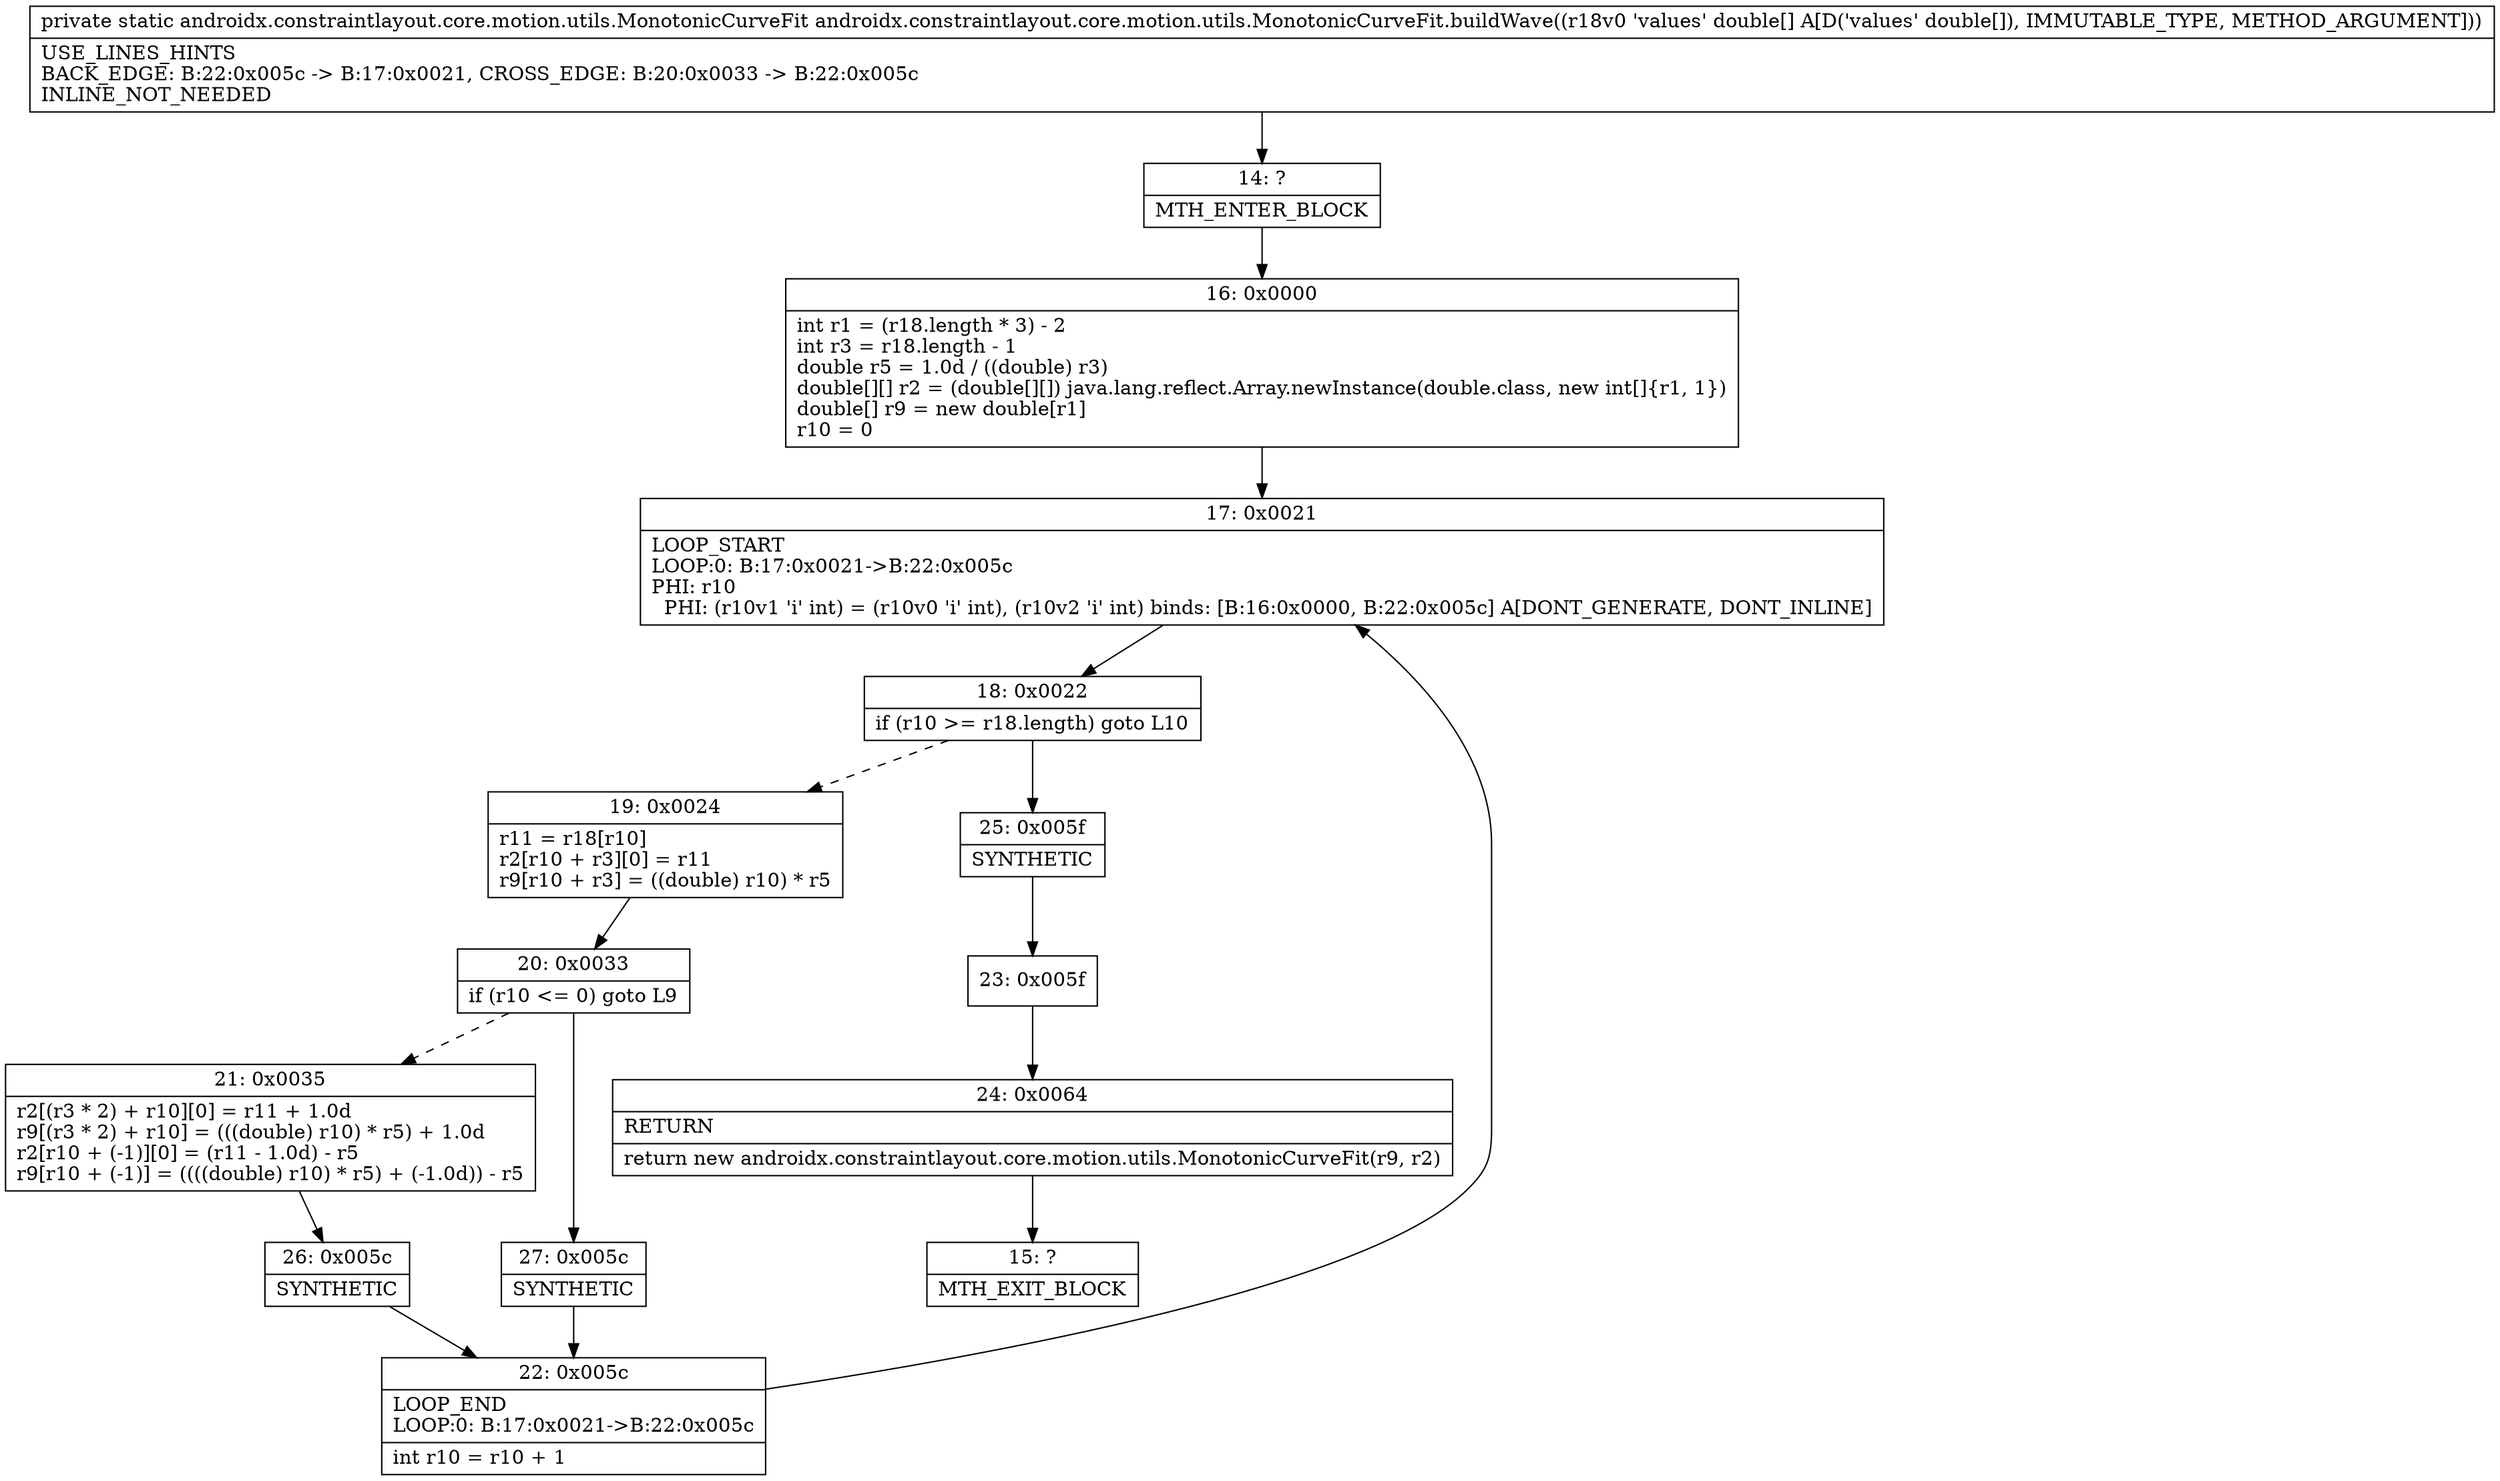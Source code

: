 digraph "CFG forandroidx.constraintlayout.core.motion.utils.MonotonicCurveFit.buildWave([D)Landroidx\/constraintlayout\/core\/motion\/utils\/MonotonicCurveFit;" {
Node_14 [shape=record,label="{14\:\ ?|MTH_ENTER_BLOCK\l}"];
Node_16 [shape=record,label="{16\:\ 0x0000|int r1 = (r18.length * 3) \- 2\lint r3 = r18.length \- 1\ldouble r5 = 1.0d \/ ((double) r3)\ldouble[][] r2 = (double[][]) java.lang.reflect.Array.newInstance(double.class, new int[]\{r1, 1\})\ldouble[] r9 = new double[r1]\lr10 = 0\l}"];
Node_17 [shape=record,label="{17\:\ 0x0021|LOOP_START\lLOOP:0: B:17:0x0021\-\>B:22:0x005c\lPHI: r10 \l  PHI: (r10v1 'i' int) = (r10v0 'i' int), (r10v2 'i' int) binds: [B:16:0x0000, B:22:0x005c] A[DONT_GENERATE, DONT_INLINE]\l}"];
Node_18 [shape=record,label="{18\:\ 0x0022|if (r10 \>= r18.length) goto L10\l}"];
Node_19 [shape=record,label="{19\:\ 0x0024|r11 = r18[r10]\lr2[r10 + r3][0] = r11\lr9[r10 + r3] = ((double) r10) * r5\l}"];
Node_20 [shape=record,label="{20\:\ 0x0033|if (r10 \<= 0) goto L9\l}"];
Node_21 [shape=record,label="{21\:\ 0x0035|r2[(r3 * 2) + r10][0] = r11 + 1.0d\lr9[(r3 * 2) + r10] = (((double) r10) * r5) + 1.0d\lr2[r10 + (\-1)][0] = (r11 \- 1.0d) \- r5\lr9[r10 + (\-1)] = ((((double) r10) * r5) + (\-1.0d)) \- r5\l}"];
Node_26 [shape=record,label="{26\:\ 0x005c|SYNTHETIC\l}"];
Node_22 [shape=record,label="{22\:\ 0x005c|LOOP_END\lLOOP:0: B:17:0x0021\-\>B:22:0x005c\l|int r10 = r10 + 1\l}"];
Node_27 [shape=record,label="{27\:\ 0x005c|SYNTHETIC\l}"];
Node_25 [shape=record,label="{25\:\ 0x005f|SYNTHETIC\l}"];
Node_23 [shape=record,label="{23\:\ 0x005f}"];
Node_24 [shape=record,label="{24\:\ 0x0064|RETURN\l|return new androidx.constraintlayout.core.motion.utils.MonotonicCurveFit(r9, r2)\l}"];
Node_15 [shape=record,label="{15\:\ ?|MTH_EXIT_BLOCK\l}"];
MethodNode[shape=record,label="{private static androidx.constraintlayout.core.motion.utils.MonotonicCurveFit androidx.constraintlayout.core.motion.utils.MonotonicCurveFit.buildWave((r18v0 'values' double[] A[D('values' double[]), IMMUTABLE_TYPE, METHOD_ARGUMENT]))  | USE_LINES_HINTS\lBACK_EDGE: B:22:0x005c \-\> B:17:0x0021, CROSS_EDGE: B:20:0x0033 \-\> B:22:0x005c\lINLINE_NOT_NEEDED\l}"];
MethodNode -> Node_14;Node_14 -> Node_16;
Node_16 -> Node_17;
Node_17 -> Node_18;
Node_18 -> Node_19[style=dashed];
Node_18 -> Node_25;
Node_19 -> Node_20;
Node_20 -> Node_21[style=dashed];
Node_20 -> Node_27;
Node_21 -> Node_26;
Node_26 -> Node_22;
Node_22 -> Node_17;
Node_27 -> Node_22;
Node_25 -> Node_23;
Node_23 -> Node_24;
Node_24 -> Node_15;
}

